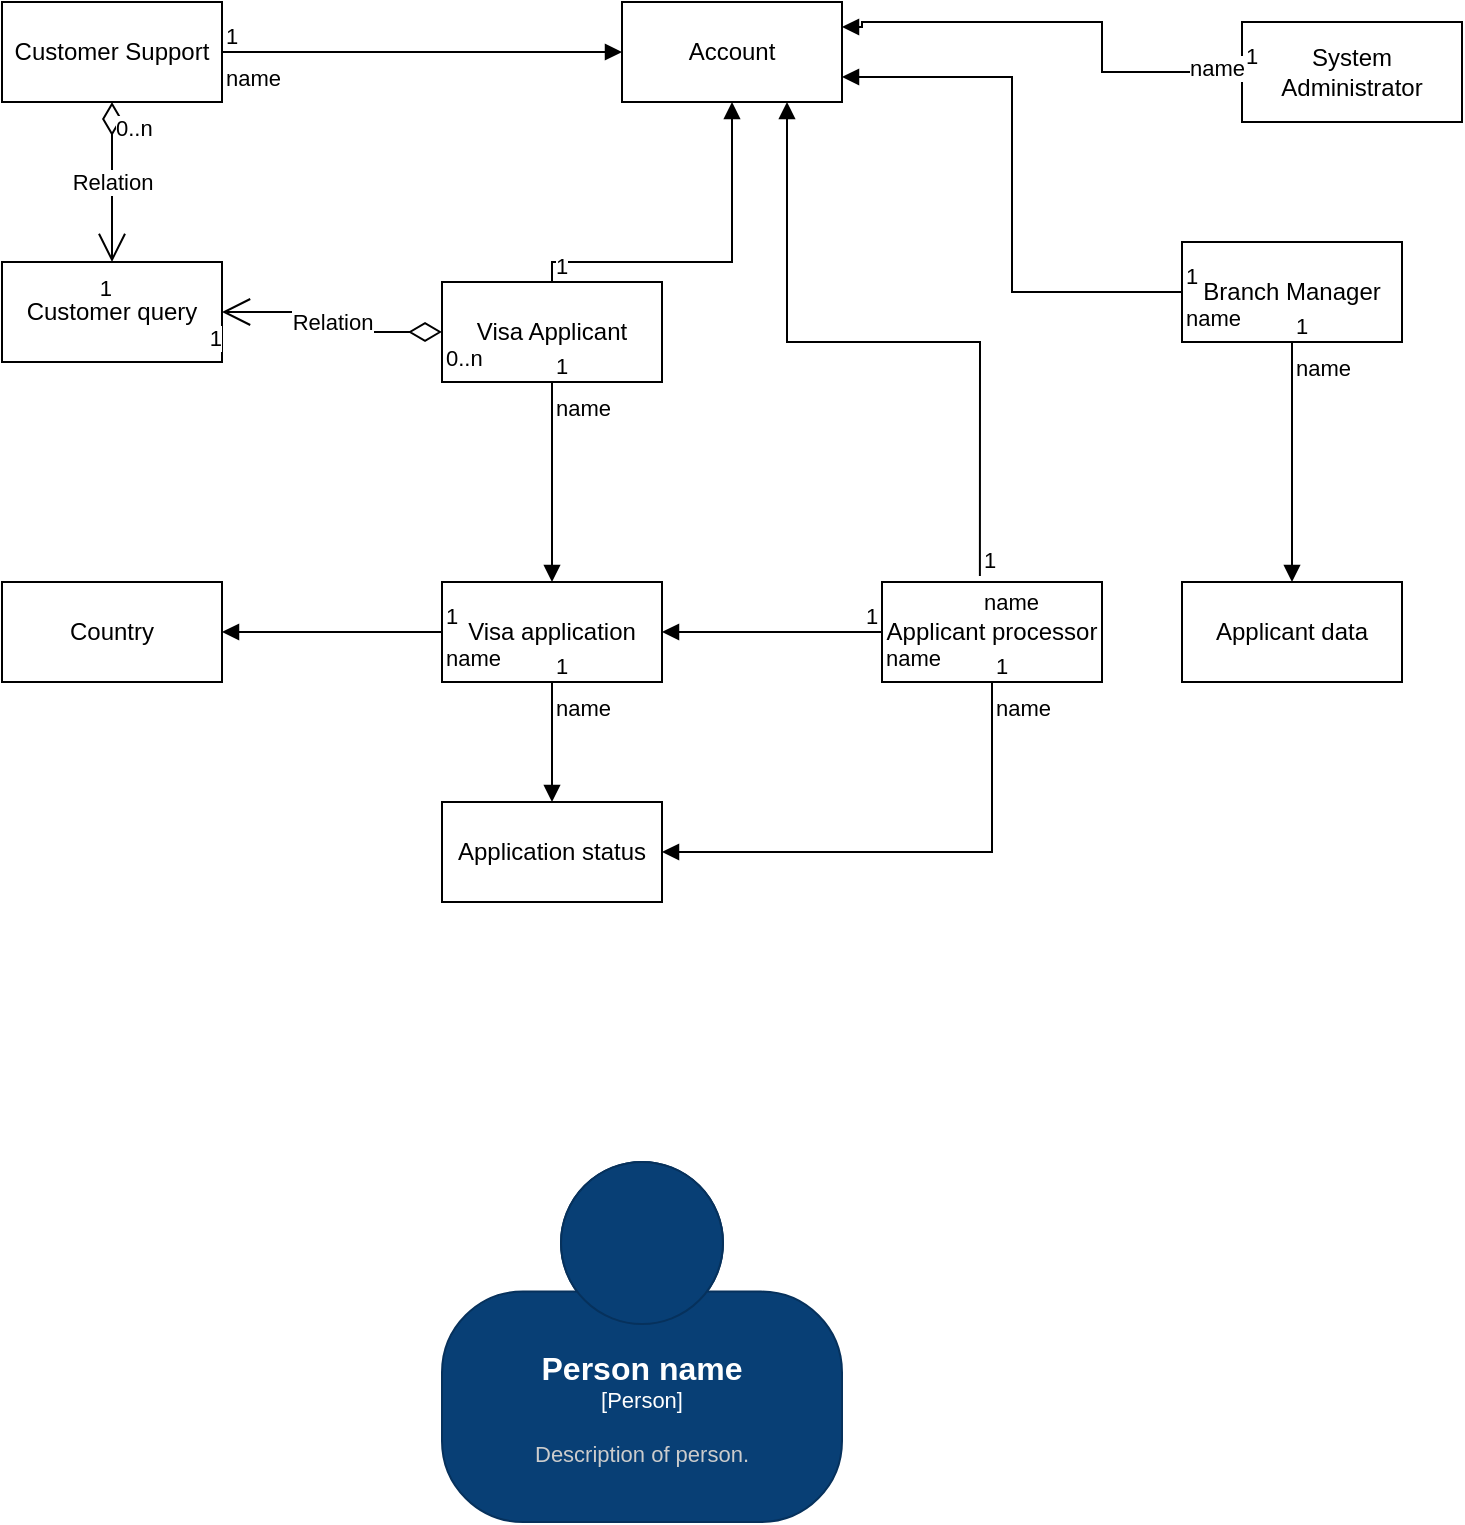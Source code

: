 <mxfile version="22.0.4" type="github">
  <diagram id="R2lEEEUBdFMjLlhIrx00" name="Page-1">
    <mxGraphModel dx="1042" dy="535" grid="1" gridSize="10" guides="1" tooltips="1" connect="1" arrows="1" fold="1" page="1" pageScale="1" pageWidth="850" pageHeight="1100" math="0" shadow="0" extFonts="Permanent Marker^https://fonts.googleapis.com/css?family=Permanent+Marker">
      <root>
        <mxCell id="0" />
        <mxCell id="1" parent="0" />
        <mxCell id="eYAqVJZ7Z7CQpS4yknWC-1" value="Visa Applicant&lt;br&gt;" style="html=1;whiteSpace=wrap;" parent="1" vertex="1">
          <mxGeometry x="260" y="160" width="110" height="50" as="geometry" />
        </mxCell>
        <mxCell id="eYAqVJZ7Z7CQpS4yknWC-2" value="Applicant processor" style="html=1;whiteSpace=wrap;" parent="1" vertex="1">
          <mxGeometry x="480" y="310" width="110" height="50" as="geometry" />
        </mxCell>
        <mxCell id="eYAqVJZ7Z7CQpS4yknWC-3" value="Branch Manager" style="html=1;whiteSpace=wrap;" parent="1" vertex="1">
          <mxGeometry x="630" y="140" width="110" height="50" as="geometry" />
        </mxCell>
        <mxCell id="eYAqVJZ7Z7CQpS4yknWC-4" value="System Administrator" style="html=1;whiteSpace=wrap;" parent="1" vertex="1">
          <mxGeometry x="660" y="30" width="110" height="50" as="geometry" />
        </mxCell>
        <mxCell id="eYAqVJZ7Z7CQpS4yknWC-5" value="Customer Support" style="html=1;whiteSpace=wrap;" parent="1" vertex="1">
          <mxGeometry x="40" y="20" width="110" height="50" as="geometry" />
        </mxCell>
        <mxCell id="eYAqVJZ7Z7CQpS4yknWC-6" value="Account" style="html=1;whiteSpace=wrap;" parent="1" vertex="1">
          <mxGeometry x="350" y="20" width="110" height="50" as="geometry" />
        </mxCell>
        <mxCell id="eYAqVJZ7Z7CQpS4yknWC-7" value="" style="endArrow=block;endFill=1;html=1;edgeStyle=orthogonalEdgeStyle;align=left;verticalAlign=top;rounded=0;entryX=0.5;entryY=1;entryDx=0;entryDy=0;exitX=0.5;exitY=0;exitDx=0;exitDy=0;" parent="1" source="eYAqVJZ7Z7CQpS4yknWC-1" target="eYAqVJZ7Z7CQpS4yknWC-6" edge="1">
          <mxGeometry x="-0.6" relative="1" as="geometry">
            <mxPoint x="350" y="160" as="sourcePoint" />
            <mxPoint x="510" y="270" as="targetPoint" />
            <Array as="points">
              <mxPoint x="405" y="150" />
            </Array>
            <mxPoint as="offset" />
          </mxGeometry>
        </mxCell>
        <mxCell id="eYAqVJZ7Z7CQpS4yknWC-8" value="1" style="edgeLabel;resizable=0;html=1;align=left;verticalAlign=bottom;" parent="eYAqVJZ7Z7CQpS4yknWC-7" connectable="0" vertex="1">
          <mxGeometry x="-1" relative="1" as="geometry" />
        </mxCell>
        <mxCell id="eYAqVJZ7Z7CQpS4yknWC-9" value="name" style="endArrow=block;endFill=1;html=1;edgeStyle=orthogonalEdgeStyle;align=left;verticalAlign=top;rounded=0;exitX=0.445;exitY=-0.06;exitDx=0;exitDy=0;entryX=0.75;entryY=1;entryDx=0;entryDy=0;exitPerimeter=0;" parent="1" source="eYAqVJZ7Z7CQpS4yknWC-2" target="eYAqVJZ7Z7CQpS4yknWC-6" edge="1">
          <mxGeometry x="-1" relative="1" as="geometry">
            <mxPoint x="350" y="270" as="sourcePoint" />
            <mxPoint x="510" y="270" as="targetPoint" />
            <Array as="points">
              <mxPoint x="529" y="190" />
              <mxPoint x="433" y="190" />
            </Array>
          </mxGeometry>
        </mxCell>
        <mxCell id="eYAqVJZ7Z7CQpS4yknWC-10" value="1" style="edgeLabel;resizable=0;html=1;align=left;verticalAlign=bottom;" parent="eYAqVJZ7Z7CQpS4yknWC-9" connectable="0" vertex="1">
          <mxGeometry x="-1" relative="1" as="geometry" />
        </mxCell>
        <mxCell id="eYAqVJZ7Z7CQpS4yknWC-11" value="name" style="endArrow=block;endFill=1;html=1;edgeStyle=orthogonalEdgeStyle;align=left;verticalAlign=top;rounded=0;exitX=0;exitY=0.5;exitDx=0;exitDy=0;entryX=1;entryY=0.25;entryDx=0;entryDy=0;" parent="1" source="eYAqVJZ7Z7CQpS4yknWC-4" target="eYAqVJZ7Z7CQpS4yknWC-6" edge="1">
          <mxGeometry x="-0.755" y="-15" relative="1" as="geometry">
            <mxPoint x="630" y="330" as="sourcePoint" />
            <mxPoint x="443" y="100" as="targetPoint" />
            <Array as="points">
              <mxPoint x="590" y="55" />
              <mxPoint x="590" y="30" />
              <mxPoint x="470" y="30" />
              <mxPoint x="470" y="33" />
            </Array>
            <mxPoint as="offset" />
          </mxGeometry>
        </mxCell>
        <mxCell id="eYAqVJZ7Z7CQpS4yknWC-12" value="1" style="edgeLabel;resizable=0;html=1;align=left;verticalAlign=bottom;" parent="eYAqVJZ7Z7CQpS4yknWC-11" connectable="0" vertex="1">
          <mxGeometry x="-1" relative="1" as="geometry" />
        </mxCell>
        <mxCell id="eYAqVJZ7Z7CQpS4yknWC-13" value="name" style="endArrow=block;endFill=1;html=1;edgeStyle=orthogonalEdgeStyle;align=left;verticalAlign=top;rounded=0;exitX=0;exitY=0.5;exitDx=0;exitDy=0;entryX=1;entryY=0.75;entryDx=0;entryDy=0;" parent="1" source="eYAqVJZ7Z7CQpS4yknWC-3" target="eYAqVJZ7Z7CQpS4yknWC-6" edge="1">
          <mxGeometry x="-1" relative="1" as="geometry">
            <mxPoint x="350" y="270" as="sourcePoint" />
            <mxPoint x="510" y="270" as="targetPoint" />
          </mxGeometry>
        </mxCell>
        <mxCell id="eYAqVJZ7Z7CQpS4yknWC-14" value="1" style="edgeLabel;resizable=0;html=1;align=left;verticalAlign=bottom;" parent="eYAqVJZ7Z7CQpS4yknWC-13" connectable="0" vertex="1">
          <mxGeometry x="-1" relative="1" as="geometry" />
        </mxCell>
        <mxCell id="eYAqVJZ7Z7CQpS4yknWC-15" value="name" style="endArrow=block;endFill=1;html=1;edgeStyle=orthogonalEdgeStyle;align=left;verticalAlign=top;rounded=0;exitX=1;exitY=0.5;exitDx=0;exitDy=0;entryX=0;entryY=0.5;entryDx=0;entryDy=0;" parent="1" source="eYAqVJZ7Z7CQpS4yknWC-5" target="eYAqVJZ7Z7CQpS4yknWC-6" edge="1">
          <mxGeometry x="-1" relative="1" as="geometry">
            <mxPoint x="350" y="270" as="sourcePoint" />
            <mxPoint x="510" y="270" as="targetPoint" />
          </mxGeometry>
        </mxCell>
        <mxCell id="eYAqVJZ7Z7CQpS4yknWC-16" value="1" style="edgeLabel;resizable=0;html=1;align=left;verticalAlign=bottom;" parent="eYAqVJZ7Z7CQpS4yknWC-15" connectable="0" vertex="1">
          <mxGeometry x="-1" relative="1" as="geometry" />
        </mxCell>
        <mxCell id="eYAqVJZ7Z7CQpS4yknWC-20" value="Visa application" style="html=1;whiteSpace=wrap;" parent="1" vertex="1">
          <mxGeometry x="260" y="310" width="110" height="50" as="geometry" />
        </mxCell>
        <mxCell id="eYAqVJZ7Z7CQpS4yknWC-21" value="name" style="endArrow=block;endFill=1;html=1;edgeStyle=orthogonalEdgeStyle;align=left;verticalAlign=top;rounded=0;exitX=0.5;exitY=1;exitDx=0;exitDy=0;entryX=0.5;entryY=0;entryDx=0;entryDy=0;" parent="1" source="eYAqVJZ7Z7CQpS4yknWC-1" target="eYAqVJZ7Z7CQpS4yknWC-20" edge="1">
          <mxGeometry x="-1" relative="1" as="geometry">
            <mxPoint x="350" y="270" as="sourcePoint" />
            <mxPoint x="510" y="270" as="targetPoint" />
          </mxGeometry>
        </mxCell>
        <mxCell id="eYAqVJZ7Z7CQpS4yknWC-22" value="1" style="edgeLabel;resizable=0;html=1;align=left;verticalAlign=bottom;" parent="eYAqVJZ7Z7CQpS4yknWC-21" connectable="0" vertex="1">
          <mxGeometry x="-1" relative="1" as="geometry" />
        </mxCell>
        <mxCell id="eYAqVJZ7Z7CQpS4yknWC-23" value="name" style="endArrow=block;endFill=1;html=1;edgeStyle=orthogonalEdgeStyle;align=left;verticalAlign=top;rounded=0;exitX=0;exitY=0.5;exitDx=0;exitDy=0;entryX=1;entryY=0.5;entryDx=0;entryDy=0;" parent="1" source="eYAqVJZ7Z7CQpS4yknWC-2" target="eYAqVJZ7Z7CQpS4yknWC-20" edge="1">
          <mxGeometry x="-1" relative="1" as="geometry">
            <mxPoint x="350" y="270" as="sourcePoint" />
            <mxPoint x="510" y="270" as="targetPoint" />
          </mxGeometry>
        </mxCell>
        <mxCell id="eYAqVJZ7Z7CQpS4yknWC-24" value="1" style="edgeLabel;resizable=0;html=1;align=left;verticalAlign=bottom;" parent="eYAqVJZ7Z7CQpS4yknWC-23" connectable="0" vertex="1">
          <mxGeometry x="-1" relative="1" as="geometry">
            <mxPoint x="-10" as="offset" />
          </mxGeometry>
        </mxCell>
        <mxCell id="eYAqVJZ7Z7CQpS4yknWC-25" value="Country" style="html=1;whiteSpace=wrap;" parent="1" vertex="1">
          <mxGeometry x="40" y="310" width="110" height="50" as="geometry" />
        </mxCell>
        <mxCell id="eYAqVJZ7Z7CQpS4yknWC-26" value="name" style="endArrow=block;endFill=1;html=1;edgeStyle=orthogonalEdgeStyle;align=left;verticalAlign=top;rounded=0;exitX=0;exitY=0.5;exitDx=0;exitDy=0;entryX=1;entryY=0.5;entryDx=0;entryDy=0;" parent="1" source="eYAqVJZ7Z7CQpS4yknWC-20" target="eYAqVJZ7Z7CQpS4yknWC-25" edge="1">
          <mxGeometry x="-1" relative="1" as="geometry">
            <mxPoint x="325" y="210" as="sourcePoint" />
            <mxPoint x="325" y="330" as="targetPoint" />
          </mxGeometry>
        </mxCell>
        <mxCell id="eYAqVJZ7Z7CQpS4yknWC-27" value="1" style="edgeLabel;resizable=0;html=1;align=left;verticalAlign=bottom;" parent="eYAqVJZ7Z7CQpS4yknWC-26" connectable="0" vertex="1">
          <mxGeometry x="-1" relative="1" as="geometry" />
        </mxCell>
        <mxCell id="eYAqVJZ7Z7CQpS4yknWC-28" value="Customer query" style="html=1;whiteSpace=wrap;" parent="1" vertex="1">
          <mxGeometry x="40" y="150" width="110" height="50" as="geometry" />
        </mxCell>
        <mxCell id="eYAqVJZ7Z7CQpS4yknWC-29" value="Relation" style="endArrow=open;html=1;endSize=12;startArrow=diamondThin;startSize=14;startFill=0;edgeStyle=orthogonalEdgeStyle;rounded=0;exitX=0;exitY=0.5;exitDx=0;exitDy=0;entryX=1;entryY=0.5;entryDx=0;entryDy=0;" parent="1" source="eYAqVJZ7Z7CQpS4yknWC-1" target="eYAqVJZ7Z7CQpS4yknWC-28" edge="1">
          <mxGeometry relative="1" as="geometry">
            <mxPoint x="350" y="270" as="sourcePoint" />
            <mxPoint x="510" y="270" as="targetPoint" />
          </mxGeometry>
        </mxCell>
        <mxCell id="eYAqVJZ7Z7CQpS4yknWC-30" value="0..n" style="edgeLabel;resizable=0;html=1;align=left;verticalAlign=top;" parent="eYAqVJZ7Z7CQpS4yknWC-29" connectable="0" vertex="1">
          <mxGeometry x="-1" relative="1" as="geometry" />
        </mxCell>
        <mxCell id="eYAqVJZ7Z7CQpS4yknWC-31" value="1" style="edgeLabel;resizable=0;html=1;align=right;verticalAlign=top;" parent="eYAqVJZ7Z7CQpS4yknWC-29" connectable="0" vertex="1">
          <mxGeometry x="1" relative="1" as="geometry" />
        </mxCell>
        <mxCell id="eYAqVJZ7Z7CQpS4yknWC-32" value="Relation" style="endArrow=open;html=1;endSize=12;startArrow=diamondThin;startSize=14;startFill=0;edgeStyle=orthogonalEdgeStyle;rounded=0;exitX=0.5;exitY=1;exitDx=0;exitDy=0;entryX=0.5;entryY=0;entryDx=0;entryDy=0;" parent="1" source="eYAqVJZ7Z7CQpS4yknWC-5" target="eYAqVJZ7Z7CQpS4yknWC-28" edge="1">
          <mxGeometry relative="1" as="geometry">
            <mxPoint x="350" y="270" as="sourcePoint" />
            <mxPoint x="510" y="270" as="targetPoint" />
          </mxGeometry>
        </mxCell>
        <mxCell id="eYAqVJZ7Z7CQpS4yknWC-33" value="0..n" style="edgeLabel;resizable=0;html=1;align=left;verticalAlign=top;" parent="eYAqVJZ7Z7CQpS4yknWC-32" connectable="0" vertex="1">
          <mxGeometry x="-1" relative="1" as="geometry" />
        </mxCell>
        <mxCell id="eYAqVJZ7Z7CQpS4yknWC-34" value="1" style="edgeLabel;resizable=0;html=1;align=right;verticalAlign=top;" parent="eYAqVJZ7Z7CQpS4yknWC-32" connectable="0" vertex="1">
          <mxGeometry x="1" relative="1" as="geometry" />
        </mxCell>
        <mxCell id="eYAqVJZ7Z7CQpS4yknWC-35" value="Application status" style="html=1;whiteSpace=wrap;" parent="1" vertex="1">
          <mxGeometry x="260" y="420" width="110" height="50" as="geometry" />
        </mxCell>
        <mxCell id="eYAqVJZ7Z7CQpS4yknWC-36" value="name" style="endArrow=block;endFill=1;html=1;edgeStyle=orthogonalEdgeStyle;align=left;verticalAlign=top;rounded=0;exitX=0.5;exitY=1;exitDx=0;exitDy=0;entryX=0.5;entryY=0;entryDx=0;entryDy=0;" parent="1" source="eYAqVJZ7Z7CQpS4yknWC-20" target="eYAqVJZ7Z7CQpS4yknWC-35" edge="1">
          <mxGeometry x="-1" relative="1" as="geometry">
            <mxPoint x="350" y="270" as="sourcePoint" />
            <mxPoint x="510" y="270" as="targetPoint" />
          </mxGeometry>
        </mxCell>
        <mxCell id="eYAqVJZ7Z7CQpS4yknWC-37" value="1" style="edgeLabel;resizable=0;html=1;align=left;verticalAlign=bottom;" parent="eYAqVJZ7Z7CQpS4yknWC-36" connectable="0" vertex="1">
          <mxGeometry x="-1" relative="1" as="geometry" />
        </mxCell>
        <mxCell id="eYAqVJZ7Z7CQpS4yknWC-38" value="name" style="endArrow=block;endFill=1;html=1;edgeStyle=orthogonalEdgeStyle;align=left;verticalAlign=top;rounded=0;exitX=0.5;exitY=1;exitDx=0;exitDy=0;entryX=1;entryY=0.5;entryDx=0;entryDy=0;" parent="1" source="eYAqVJZ7Z7CQpS4yknWC-2" target="eYAqVJZ7Z7CQpS4yknWC-35" edge="1">
          <mxGeometry x="-1" relative="1" as="geometry">
            <mxPoint x="325" y="370" as="sourcePoint" />
            <mxPoint x="325" y="430" as="targetPoint" />
          </mxGeometry>
        </mxCell>
        <mxCell id="eYAqVJZ7Z7CQpS4yknWC-39" value="1" style="edgeLabel;resizable=0;html=1;align=left;verticalAlign=bottom;" parent="eYAqVJZ7Z7CQpS4yknWC-38" connectable="0" vertex="1">
          <mxGeometry x="-1" relative="1" as="geometry" />
        </mxCell>
        <mxCell id="eYAqVJZ7Z7CQpS4yknWC-40" value="Applicant data" style="html=1;whiteSpace=wrap;" parent="1" vertex="1">
          <mxGeometry x="630" y="310" width="110" height="50" as="geometry" />
        </mxCell>
        <mxCell id="eYAqVJZ7Z7CQpS4yknWC-41" value="name" style="endArrow=block;endFill=1;html=1;edgeStyle=orthogonalEdgeStyle;align=left;verticalAlign=top;rounded=0;exitX=0.5;exitY=1;exitDx=0;exitDy=0;entryX=0.5;entryY=0;entryDx=0;entryDy=0;" parent="1" source="eYAqVJZ7Z7CQpS4yknWC-3" target="eYAqVJZ7Z7CQpS4yknWC-40" edge="1">
          <mxGeometry x="-1" relative="1" as="geometry">
            <mxPoint x="325" y="370" as="sourcePoint" />
            <mxPoint x="325" y="430" as="targetPoint" />
          </mxGeometry>
        </mxCell>
        <mxCell id="eYAqVJZ7Z7CQpS4yknWC-42" value="1" style="edgeLabel;resizable=0;html=1;align=left;verticalAlign=bottom;" parent="eYAqVJZ7Z7CQpS4yknWC-41" connectable="0" vertex="1">
          <mxGeometry x="-1" relative="1" as="geometry" />
        </mxCell>
        <object placeholders="1" c4Name="Person name" c4Type="Person" c4Description="Description of person." label="&lt;font style=&quot;font-size: 16px&quot;&gt;&lt;b&gt;%c4Name%&lt;/b&gt;&lt;/font&gt;&lt;div&gt;[%c4Type%]&lt;/div&gt;&lt;br&gt;&lt;div&gt;&lt;font style=&quot;font-size: 11px&quot;&gt;&lt;font color=&quot;#cccccc&quot;&gt;%c4Description%&lt;/font&gt;&lt;/div&gt;" id="wQsR2YJx9GZQ3n0-uCY--1">
          <mxCell style="html=1;fontSize=11;dashed=0;whiteSpace=wrap;fillColor=#083F75;strokeColor=#06315C;fontColor=#ffffff;shape=mxgraph.c4.person2;align=center;metaEdit=1;points=[[0.5,0,0],[1,0.5,0],[1,0.75,0],[0.75,1,0],[0.5,1,0],[0.25,1,0],[0,0.75,0],[0,0.5,0]];resizable=0;" vertex="1" parent="1">
            <mxGeometry x="260" y="600" width="200" height="180" as="geometry" />
          </mxCell>
        </object>
      </root>
    </mxGraphModel>
  </diagram>
</mxfile>
